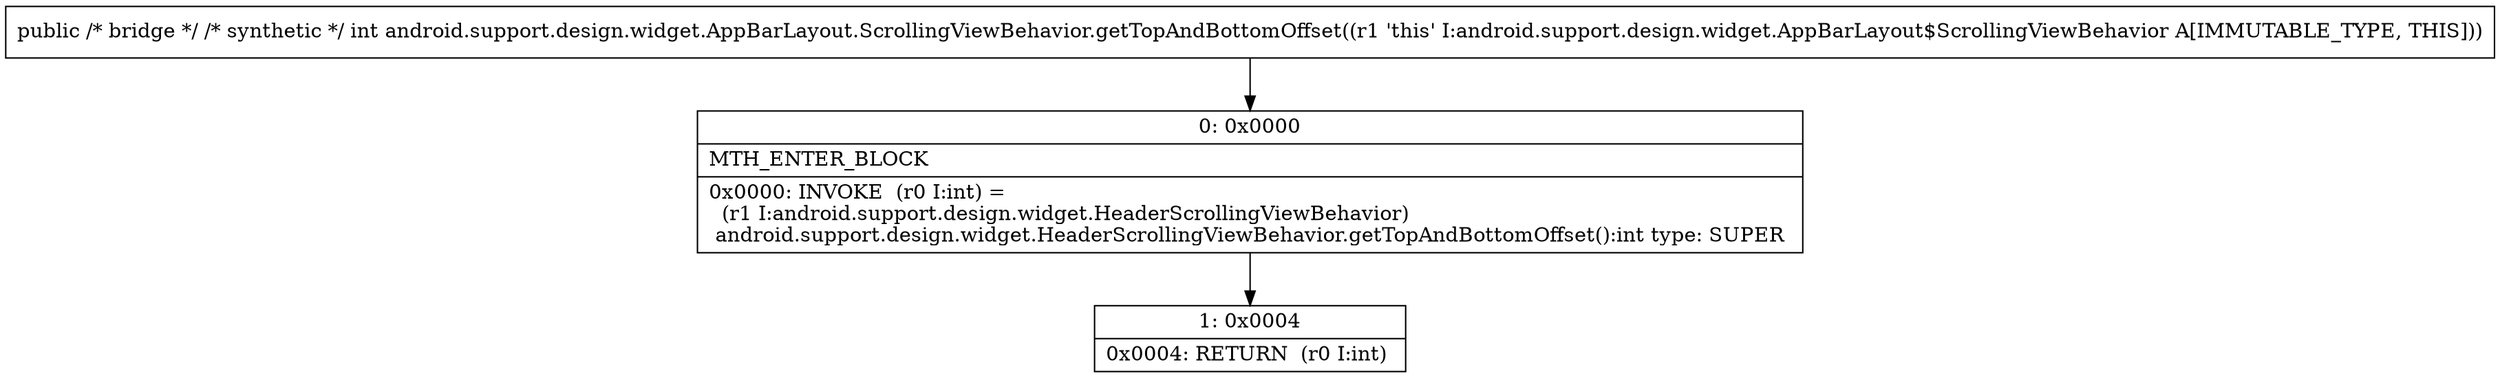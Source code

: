 digraph "CFG forandroid.support.design.widget.AppBarLayout.ScrollingViewBehavior.getTopAndBottomOffset()I" {
Node_0 [shape=record,label="{0\:\ 0x0000|MTH_ENTER_BLOCK\l|0x0000: INVOKE  (r0 I:int) = \l  (r1 I:android.support.design.widget.HeaderScrollingViewBehavior)\l android.support.design.widget.HeaderScrollingViewBehavior.getTopAndBottomOffset():int type: SUPER \l}"];
Node_1 [shape=record,label="{1\:\ 0x0004|0x0004: RETURN  (r0 I:int) \l}"];
MethodNode[shape=record,label="{public \/* bridge *\/ \/* synthetic *\/ int android.support.design.widget.AppBarLayout.ScrollingViewBehavior.getTopAndBottomOffset((r1 'this' I:android.support.design.widget.AppBarLayout$ScrollingViewBehavior A[IMMUTABLE_TYPE, THIS])) }"];
MethodNode -> Node_0;
Node_0 -> Node_1;
}

